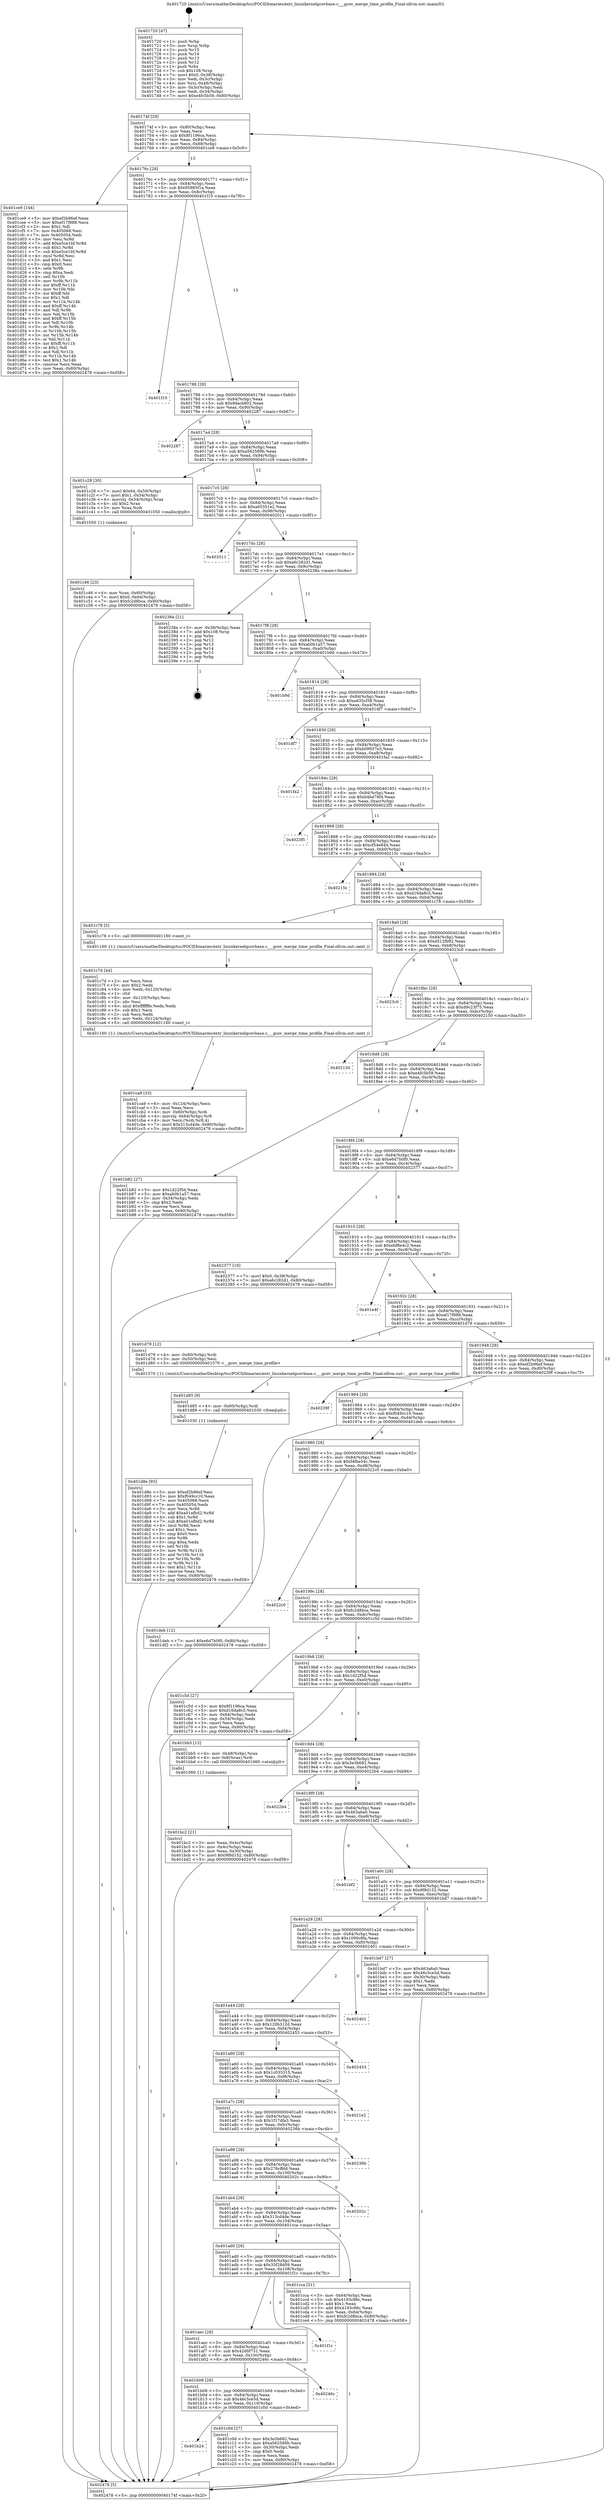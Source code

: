 digraph "0x401720" {
  label = "0x401720 (/mnt/c/Users/mathe/Desktop/tcc/POCII/binaries/extr_linuxkernelgcovbase.c___gcov_merge_time_profile_Final-ollvm.out::main(0))"
  labelloc = "t"
  node[shape=record]

  Entry [label="",width=0.3,height=0.3,shape=circle,fillcolor=black,style=filled]
  "0x40174f" [label="{
     0x40174f [29]\l
     | [instrs]\l
     &nbsp;&nbsp;0x40174f \<+3\>: mov -0x80(%rbp),%eax\l
     &nbsp;&nbsp;0x401752 \<+2\>: mov %eax,%ecx\l
     &nbsp;&nbsp;0x401754 \<+6\>: sub $0x8f1196ca,%ecx\l
     &nbsp;&nbsp;0x40175a \<+6\>: mov %eax,-0x84(%rbp)\l
     &nbsp;&nbsp;0x401760 \<+6\>: mov %ecx,-0x88(%rbp)\l
     &nbsp;&nbsp;0x401766 \<+6\>: je 0000000000401ce9 \<main+0x5c9\>\l
  }"]
  "0x401ce9" [label="{
     0x401ce9 [144]\l
     | [instrs]\l
     &nbsp;&nbsp;0x401ce9 \<+5\>: mov $0xef2b96ef,%eax\l
     &nbsp;&nbsp;0x401cee \<+5\>: mov $0xef17f988,%ecx\l
     &nbsp;&nbsp;0x401cf3 \<+2\>: mov $0x1,%dl\l
     &nbsp;&nbsp;0x401cf5 \<+7\>: mov 0x405068,%esi\l
     &nbsp;&nbsp;0x401cfc \<+7\>: mov 0x405054,%edi\l
     &nbsp;&nbsp;0x401d03 \<+3\>: mov %esi,%r8d\l
     &nbsp;&nbsp;0x401d06 \<+7\>: add $0xe5ce1bf,%r8d\l
     &nbsp;&nbsp;0x401d0d \<+4\>: sub $0x1,%r8d\l
     &nbsp;&nbsp;0x401d11 \<+7\>: sub $0xe5ce1bf,%r8d\l
     &nbsp;&nbsp;0x401d18 \<+4\>: imul %r8d,%esi\l
     &nbsp;&nbsp;0x401d1c \<+3\>: and $0x1,%esi\l
     &nbsp;&nbsp;0x401d1f \<+3\>: cmp $0x0,%esi\l
     &nbsp;&nbsp;0x401d22 \<+4\>: sete %r9b\l
     &nbsp;&nbsp;0x401d26 \<+3\>: cmp $0xa,%edi\l
     &nbsp;&nbsp;0x401d29 \<+4\>: setl %r10b\l
     &nbsp;&nbsp;0x401d2d \<+3\>: mov %r9b,%r11b\l
     &nbsp;&nbsp;0x401d30 \<+4\>: xor $0xff,%r11b\l
     &nbsp;&nbsp;0x401d34 \<+3\>: mov %r10b,%bl\l
     &nbsp;&nbsp;0x401d37 \<+3\>: xor $0xff,%bl\l
     &nbsp;&nbsp;0x401d3a \<+3\>: xor $0x1,%dl\l
     &nbsp;&nbsp;0x401d3d \<+3\>: mov %r11b,%r14b\l
     &nbsp;&nbsp;0x401d40 \<+4\>: and $0xff,%r14b\l
     &nbsp;&nbsp;0x401d44 \<+3\>: and %dl,%r9b\l
     &nbsp;&nbsp;0x401d47 \<+3\>: mov %bl,%r15b\l
     &nbsp;&nbsp;0x401d4a \<+4\>: and $0xff,%r15b\l
     &nbsp;&nbsp;0x401d4e \<+3\>: and %dl,%r10b\l
     &nbsp;&nbsp;0x401d51 \<+3\>: or %r9b,%r14b\l
     &nbsp;&nbsp;0x401d54 \<+3\>: or %r10b,%r15b\l
     &nbsp;&nbsp;0x401d57 \<+3\>: xor %r15b,%r14b\l
     &nbsp;&nbsp;0x401d5a \<+3\>: or %bl,%r11b\l
     &nbsp;&nbsp;0x401d5d \<+4\>: xor $0xff,%r11b\l
     &nbsp;&nbsp;0x401d61 \<+3\>: or $0x1,%dl\l
     &nbsp;&nbsp;0x401d64 \<+3\>: and %dl,%r11b\l
     &nbsp;&nbsp;0x401d67 \<+3\>: or %r11b,%r14b\l
     &nbsp;&nbsp;0x401d6a \<+4\>: test $0x1,%r14b\l
     &nbsp;&nbsp;0x401d6e \<+3\>: cmovne %ecx,%eax\l
     &nbsp;&nbsp;0x401d71 \<+3\>: mov %eax,-0x80(%rbp)\l
     &nbsp;&nbsp;0x401d74 \<+5\>: jmp 0000000000402478 \<main+0xd58\>\l
  }"]
  "0x40176c" [label="{
     0x40176c [28]\l
     | [instrs]\l
     &nbsp;&nbsp;0x40176c \<+5\>: jmp 0000000000401771 \<main+0x51\>\l
     &nbsp;&nbsp;0x401771 \<+6\>: mov -0x84(%rbp),%eax\l
     &nbsp;&nbsp;0x401777 \<+5\>: sub $0x95985f1a,%eax\l
     &nbsp;&nbsp;0x40177c \<+6\>: mov %eax,-0x8c(%rbp)\l
     &nbsp;&nbsp;0x401782 \<+6\>: je 0000000000401f10 \<main+0x7f0\>\l
  }"]
  Exit [label="",width=0.3,height=0.3,shape=circle,fillcolor=black,style=filled,peripheries=2]
  "0x401f10" [label="{
     0x401f10\l
  }", style=dashed]
  "0x401788" [label="{
     0x401788 [28]\l
     | [instrs]\l
     &nbsp;&nbsp;0x401788 \<+5\>: jmp 000000000040178d \<main+0x6d\>\l
     &nbsp;&nbsp;0x40178d \<+6\>: mov -0x84(%rbp),%eax\l
     &nbsp;&nbsp;0x401793 \<+5\>: sub $0x9dacb802,%eax\l
     &nbsp;&nbsp;0x401798 \<+6\>: mov %eax,-0x90(%rbp)\l
     &nbsp;&nbsp;0x40179e \<+6\>: je 0000000000402287 \<main+0xb67\>\l
  }"]
  "0x401d8e" [label="{
     0x401d8e [93]\l
     | [instrs]\l
     &nbsp;&nbsp;0x401d8e \<+5\>: mov $0xef2b96ef,%esi\l
     &nbsp;&nbsp;0x401d93 \<+5\>: mov $0xf049cc10,%eax\l
     &nbsp;&nbsp;0x401d98 \<+7\>: mov 0x405068,%ecx\l
     &nbsp;&nbsp;0x401d9f \<+7\>: mov 0x405054,%edx\l
     &nbsp;&nbsp;0x401da6 \<+3\>: mov %ecx,%r8d\l
     &nbsp;&nbsp;0x401da9 \<+7\>: add $0xa01afbd2,%r8d\l
     &nbsp;&nbsp;0x401db0 \<+4\>: sub $0x1,%r8d\l
     &nbsp;&nbsp;0x401db4 \<+7\>: sub $0xa01afbd2,%r8d\l
     &nbsp;&nbsp;0x401dbb \<+4\>: imul %r8d,%ecx\l
     &nbsp;&nbsp;0x401dbf \<+3\>: and $0x1,%ecx\l
     &nbsp;&nbsp;0x401dc2 \<+3\>: cmp $0x0,%ecx\l
     &nbsp;&nbsp;0x401dc5 \<+4\>: sete %r9b\l
     &nbsp;&nbsp;0x401dc9 \<+3\>: cmp $0xa,%edx\l
     &nbsp;&nbsp;0x401dcc \<+4\>: setl %r10b\l
     &nbsp;&nbsp;0x401dd0 \<+3\>: mov %r9b,%r11b\l
     &nbsp;&nbsp;0x401dd3 \<+3\>: and %r10b,%r11b\l
     &nbsp;&nbsp;0x401dd6 \<+3\>: xor %r10b,%r9b\l
     &nbsp;&nbsp;0x401dd9 \<+3\>: or %r9b,%r11b\l
     &nbsp;&nbsp;0x401ddc \<+4\>: test $0x1,%r11b\l
     &nbsp;&nbsp;0x401de0 \<+3\>: cmovne %eax,%esi\l
     &nbsp;&nbsp;0x401de3 \<+3\>: mov %esi,-0x80(%rbp)\l
     &nbsp;&nbsp;0x401de6 \<+5\>: jmp 0000000000402478 \<main+0xd58\>\l
  }"]
  "0x402287" [label="{
     0x402287\l
  }", style=dashed]
  "0x4017a4" [label="{
     0x4017a4 [28]\l
     | [instrs]\l
     &nbsp;&nbsp;0x4017a4 \<+5\>: jmp 00000000004017a9 \<main+0x89\>\l
     &nbsp;&nbsp;0x4017a9 \<+6\>: mov -0x84(%rbp),%eax\l
     &nbsp;&nbsp;0x4017af \<+5\>: sub $0xa562589b,%eax\l
     &nbsp;&nbsp;0x4017b4 \<+6\>: mov %eax,-0x94(%rbp)\l
     &nbsp;&nbsp;0x4017ba \<+6\>: je 0000000000401c28 \<main+0x508\>\l
  }"]
  "0x401d85" [label="{
     0x401d85 [9]\l
     | [instrs]\l
     &nbsp;&nbsp;0x401d85 \<+4\>: mov -0x60(%rbp),%rdi\l
     &nbsp;&nbsp;0x401d89 \<+5\>: call 0000000000401030 \<free@plt\>\l
     | [calls]\l
     &nbsp;&nbsp;0x401030 \{1\} (unknown)\l
  }"]
  "0x401c28" [label="{
     0x401c28 [30]\l
     | [instrs]\l
     &nbsp;&nbsp;0x401c28 \<+7\>: movl $0x64,-0x50(%rbp)\l
     &nbsp;&nbsp;0x401c2f \<+7\>: movl $0x1,-0x54(%rbp)\l
     &nbsp;&nbsp;0x401c36 \<+4\>: movslq -0x54(%rbp),%rax\l
     &nbsp;&nbsp;0x401c3a \<+4\>: shl $0x2,%rax\l
     &nbsp;&nbsp;0x401c3e \<+3\>: mov %rax,%rdi\l
     &nbsp;&nbsp;0x401c41 \<+5\>: call 0000000000401050 \<malloc@plt\>\l
     | [calls]\l
     &nbsp;&nbsp;0x401050 \{1\} (unknown)\l
  }"]
  "0x4017c0" [label="{
     0x4017c0 [28]\l
     | [instrs]\l
     &nbsp;&nbsp;0x4017c0 \<+5\>: jmp 00000000004017c5 \<main+0xa5\>\l
     &nbsp;&nbsp;0x4017c5 \<+6\>: mov -0x84(%rbp),%eax\l
     &nbsp;&nbsp;0x4017cb \<+5\>: sub $0xa65351e2,%eax\l
     &nbsp;&nbsp;0x4017d0 \<+6\>: mov %eax,-0x98(%rbp)\l
     &nbsp;&nbsp;0x4017d6 \<+6\>: je 0000000000402011 \<main+0x8f1\>\l
  }"]
  "0x401ca9" [label="{
     0x401ca9 [33]\l
     | [instrs]\l
     &nbsp;&nbsp;0x401ca9 \<+6\>: mov -0x124(%rbp),%ecx\l
     &nbsp;&nbsp;0x401caf \<+3\>: imul %eax,%ecx\l
     &nbsp;&nbsp;0x401cb2 \<+4\>: mov -0x60(%rbp),%rdi\l
     &nbsp;&nbsp;0x401cb6 \<+4\>: movslq -0x64(%rbp),%r8\l
     &nbsp;&nbsp;0x401cba \<+4\>: mov %ecx,(%rdi,%r8,4)\l
     &nbsp;&nbsp;0x401cbe \<+7\>: movl $0x313cd4de,-0x80(%rbp)\l
     &nbsp;&nbsp;0x401cc5 \<+5\>: jmp 0000000000402478 \<main+0xd58\>\l
  }"]
  "0x402011" [label="{
     0x402011\l
  }", style=dashed]
  "0x4017dc" [label="{
     0x4017dc [28]\l
     | [instrs]\l
     &nbsp;&nbsp;0x4017dc \<+5\>: jmp 00000000004017e1 \<main+0xc1\>\l
     &nbsp;&nbsp;0x4017e1 \<+6\>: mov -0x84(%rbp),%eax\l
     &nbsp;&nbsp;0x4017e7 \<+5\>: sub $0xa6c282d1,%eax\l
     &nbsp;&nbsp;0x4017ec \<+6\>: mov %eax,-0x9c(%rbp)\l
     &nbsp;&nbsp;0x4017f2 \<+6\>: je 000000000040238a \<main+0xc6a\>\l
  }"]
  "0x401c7d" [label="{
     0x401c7d [44]\l
     | [instrs]\l
     &nbsp;&nbsp;0x401c7d \<+2\>: xor %ecx,%ecx\l
     &nbsp;&nbsp;0x401c7f \<+5\>: mov $0x2,%edx\l
     &nbsp;&nbsp;0x401c84 \<+6\>: mov %edx,-0x120(%rbp)\l
     &nbsp;&nbsp;0x401c8a \<+1\>: cltd\l
     &nbsp;&nbsp;0x401c8b \<+6\>: mov -0x120(%rbp),%esi\l
     &nbsp;&nbsp;0x401c91 \<+2\>: idiv %esi\l
     &nbsp;&nbsp;0x401c93 \<+6\>: imul $0xfffffffe,%edx,%edx\l
     &nbsp;&nbsp;0x401c99 \<+3\>: sub $0x1,%ecx\l
     &nbsp;&nbsp;0x401c9c \<+2\>: sub %ecx,%edx\l
     &nbsp;&nbsp;0x401c9e \<+6\>: mov %edx,-0x124(%rbp)\l
     &nbsp;&nbsp;0x401ca4 \<+5\>: call 0000000000401160 \<next_i\>\l
     | [calls]\l
     &nbsp;&nbsp;0x401160 \{1\} (/mnt/c/Users/mathe/Desktop/tcc/POCII/binaries/extr_linuxkernelgcovbase.c___gcov_merge_time_profile_Final-ollvm.out::next_i)\l
  }"]
  "0x40238a" [label="{
     0x40238a [21]\l
     | [instrs]\l
     &nbsp;&nbsp;0x40238a \<+3\>: mov -0x38(%rbp),%eax\l
     &nbsp;&nbsp;0x40238d \<+7\>: add $0x108,%rsp\l
     &nbsp;&nbsp;0x402394 \<+1\>: pop %rbx\l
     &nbsp;&nbsp;0x402395 \<+2\>: pop %r12\l
     &nbsp;&nbsp;0x402397 \<+2\>: pop %r13\l
     &nbsp;&nbsp;0x402399 \<+2\>: pop %r14\l
     &nbsp;&nbsp;0x40239b \<+2\>: pop %r15\l
     &nbsp;&nbsp;0x40239d \<+1\>: pop %rbp\l
     &nbsp;&nbsp;0x40239e \<+1\>: ret\l
  }"]
  "0x4017f8" [label="{
     0x4017f8 [28]\l
     | [instrs]\l
     &nbsp;&nbsp;0x4017f8 \<+5\>: jmp 00000000004017fd \<main+0xdd\>\l
     &nbsp;&nbsp;0x4017fd \<+6\>: mov -0x84(%rbp),%eax\l
     &nbsp;&nbsp;0x401803 \<+5\>: sub $0xab0b1a57,%eax\l
     &nbsp;&nbsp;0x401808 \<+6\>: mov %eax,-0xa0(%rbp)\l
     &nbsp;&nbsp;0x40180e \<+6\>: je 0000000000401b9d \<main+0x47d\>\l
  }"]
  "0x401c46" [label="{
     0x401c46 [23]\l
     | [instrs]\l
     &nbsp;&nbsp;0x401c46 \<+4\>: mov %rax,-0x60(%rbp)\l
     &nbsp;&nbsp;0x401c4a \<+7\>: movl $0x0,-0x64(%rbp)\l
     &nbsp;&nbsp;0x401c51 \<+7\>: movl $0xfc2d8bca,-0x80(%rbp)\l
     &nbsp;&nbsp;0x401c58 \<+5\>: jmp 0000000000402478 \<main+0xd58\>\l
  }"]
  "0x401b9d" [label="{
     0x401b9d\l
  }", style=dashed]
  "0x401814" [label="{
     0x401814 [28]\l
     | [instrs]\l
     &nbsp;&nbsp;0x401814 \<+5\>: jmp 0000000000401819 \<main+0xf9\>\l
     &nbsp;&nbsp;0x401819 \<+6\>: mov -0x84(%rbp),%eax\l
     &nbsp;&nbsp;0x40181f \<+5\>: sub $0xad35cf38,%eax\l
     &nbsp;&nbsp;0x401824 \<+6\>: mov %eax,-0xa4(%rbp)\l
     &nbsp;&nbsp;0x40182a \<+6\>: je 0000000000401df7 \<main+0x6d7\>\l
  }"]
  "0x401b24" [label="{
     0x401b24\l
  }", style=dashed]
  "0x401df7" [label="{
     0x401df7\l
  }", style=dashed]
  "0x401830" [label="{
     0x401830 [28]\l
     | [instrs]\l
     &nbsp;&nbsp;0x401830 \<+5\>: jmp 0000000000401835 \<main+0x115\>\l
     &nbsp;&nbsp;0x401835 \<+6\>: mov -0x84(%rbp),%eax\l
     &nbsp;&nbsp;0x40183b \<+5\>: sub $0xb09937e3,%eax\l
     &nbsp;&nbsp;0x401840 \<+6\>: mov %eax,-0xa8(%rbp)\l
     &nbsp;&nbsp;0x401846 \<+6\>: je 0000000000401fa2 \<main+0x882\>\l
  }"]
  "0x401c0d" [label="{
     0x401c0d [27]\l
     | [instrs]\l
     &nbsp;&nbsp;0x401c0d \<+5\>: mov $0x3e3b682,%eax\l
     &nbsp;&nbsp;0x401c12 \<+5\>: mov $0xa562589b,%ecx\l
     &nbsp;&nbsp;0x401c17 \<+3\>: mov -0x30(%rbp),%edx\l
     &nbsp;&nbsp;0x401c1a \<+3\>: cmp $0x0,%edx\l
     &nbsp;&nbsp;0x401c1d \<+3\>: cmove %ecx,%eax\l
     &nbsp;&nbsp;0x401c20 \<+3\>: mov %eax,-0x80(%rbp)\l
     &nbsp;&nbsp;0x401c23 \<+5\>: jmp 0000000000402478 \<main+0xd58\>\l
  }"]
  "0x401fa2" [label="{
     0x401fa2\l
  }", style=dashed]
  "0x40184c" [label="{
     0x40184c [28]\l
     | [instrs]\l
     &nbsp;&nbsp;0x40184c \<+5\>: jmp 0000000000401851 \<main+0x131\>\l
     &nbsp;&nbsp;0x401851 \<+6\>: mov -0x84(%rbp),%eax\l
     &nbsp;&nbsp;0x401857 \<+5\>: sub $0xb4bd78f4,%eax\l
     &nbsp;&nbsp;0x40185c \<+6\>: mov %eax,-0xac(%rbp)\l
     &nbsp;&nbsp;0x401862 \<+6\>: je 00000000004023f5 \<main+0xcd5\>\l
  }"]
  "0x401b08" [label="{
     0x401b08 [28]\l
     | [instrs]\l
     &nbsp;&nbsp;0x401b08 \<+5\>: jmp 0000000000401b0d \<main+0x3ed\>\l
     &nbsp;&nbsp;0x401b0d \<+6\>: mov -0x84(%rbp),%eax\l
     &nbsp;&nbsp;0x401b13 \<+5\>: sub $0x46c5ce5d,%eax\l
     &nbsp;&nbsp;0x401b18 \<+6\>: mov %eax,-0x110(%rbp)\l
     &nbsp;&nbsp;0x401b1e \<+6\>: je 0000000000401c0d \<main+0x4ed\>\l
  }"]
  "0x4023f5" [label="{
     0x4023f5\l
  }", style=dashed]
  "0x401868" [label="{
     0x401868 [28]\l
     | [instrs]\l
     &nbsp;&nbsp;0x401868 \<+5\>: jmp 000000000040186d \<main+0x14d\>\l
     &nbsp;&nbsp;0x40186d \<+6\>: mov -0x84(%rbp),%eax\l
     &nbsp;&nbsp;0x401873 \<+5\>: sub $0xcf54e844,%eax\l
     &nbsp;&nbsp;0x401878 \<+6\>: mov %eax,-0xb0(%rbp)\l
     &nbsp;&nbsp;0x40187e \<+6\>: je 000000000040215c \<main+0xa3c\>\l
  }"]
  "0x40246c" [label="{
     0x40246c\l
  }", style=dashed]
  "0x40215c" [label="{
     0x40215c\l
  }", style=dashed]
  "0x401884" [label="{
     0x401884 [28]\l
     | [instrs]\l
     &nbsp;&nbsp;0x401884 \<+5\>: jmp 0000000000401889 \<main+0x169\>\l
     &nbsp;&nbsp;0x401889 \<+6\>: mov -0x84(%rbp),%eax\l
     &nbsp;&nbsp;0x40188f \<+5\>: sub $0xd16da8c5,%eax\l
     &nbsp;&nbsp;0x401894 \<+6\>: mov %eax,-0xb4(%rbp)\l
     &nbsp;&nbsp;0x40189a \<+6\>: je 0000000000401c78 \<main+0x558\>\l
  }"]
  "0x401aec" [label="{
     0x401aec [28]\l
     | [instrs]\l
     &nbsp;&nbsp;0x401aec \<+5\>: jmp 0000000000401af1 \<main+0x3d1\>\l
     &nbsp;&nbsp;0x401af1 \<+6\>: mov -0x84(%rbp),%eax\l
     &nbsp;&nbsp;0x401af7 \<+5\>: sub $0x42d0f731,%eax\l
     &nbsp;&nbsp;0x401afc \<+6\>: mov %eax,-0x10c(%rbp)\l
     &nbsp;&nbsp;0x401b02 \<+6\>: je 000000000040246c \<main+0xd4c\>\l
  }"]
  "0x401c78" [label="{
     0x401c78 [5]\l
     | [instrs]\l
     &nbsp;&nbsp;0x401c78 \<+5\>: call 0000000000401160 \<next_i\>\l
     | [calls]\l
     &nbsp;&nbsp;0x401160 \{1\} (/mnt/c/Users/mathe/Desktop/tcc/POCII/binaries/extr_linuxkernelgcovbase.c___gcov_merge_time_profile_Final-ollvm.out::next_i)\l
  }"]
  "0x4018a0" [label="{
     0x4018a0 [28]\l
     | [instrs]\l
     &nbsp;&nbsp;0x4018a0 \<+5\>: jmp 00000000004018a5 \<main+0x185\>\l
     &nbsp;&nbsp;0x4018a5 \<+6\>: mov -0x84(%rbp),%eax\l
     &nbsp;&nbsp;0x4018ab \<+5\>: sub $0xd512fb92,%eax\l
     &nbsp;&nbsp;0x4018b0 \<+6\>: mov %eax,-0xb8(%rbp)\l
     &nbsp;&nbsp;0x4018b6 \<+6\>: je 00000000004023c0 \<main+0xca0\>\l
  }"]
  "0x401f1c" [label="{
     0x401f1c\l
  }", style=dashed]
  "0x4023c0" [label="{
     0x4023c0\l
  }", style=dashed]
  "0x4018bc" [label="{
     0x4018bc [28]\l
     | [instrs]\l
     &nbsp;&nbsp;0x4018bc \<+5\>: jmp 00000000004018c1 \<main+0x1a1\>\l
     &nbsp;&nbsp;0x4018c1 \<+6\>: mov -0x84(%rbp),%eax\l
     &nbsp;&nbsp;0x4018c7 \<+5\>: sub $0xd9c23f75,%eax\l
     &nbsp;&nbsp;0x4018cc \<+6\>: mov %eax,-0xbc(%rbp)\l
     &nbsp;&nbsp;0x4018d2 \<+6\>: je 0000000000402150 \<main+0xa30\>\l
  }"]
  "0x401ad0" [label="{
     0x401ad0 [28]\l
     | [instrs]\l
     &nbsp;&nbsp;0x401ad0 \<+5\>: jmp 0000000000401ad5 \<main+0x3b5\>\l
     &nbsp;&nbsp;0x401ad5 \<+6\>: mov -0x84(%rbp),%eax\l
     &nbsp;&nbsp;0x401adb \<+5\>: sub $0x35f28d09,%eax\l
     &nbsp;&nbsp;0x401ae0 \<+6\>: mov %eax,-0x108(%rbp)\l
     &nbsp;&nbsp;0x401ae6 \<+6\>: je 0000000000401f1c \<main+0x7fc\>\l
  }"]
  "0x402150" [label="{
     0x402150\l
  }", style=dashed]
  "0x4018d8" [label="{
     0x4018d8 [28]\l
     | [instrs]\l
     &nbsp;&nbsp;0x4018d8 \<+5\>: jmp 00000000004018dd \<main+0x1bd\>\l
     &nbsp;&nbsp;0x4018dd \<+6\>: mov -0x84(%rbp),%eax\l
     &nbsp;&nbsp;0x4018e3 \<+5\>: sub $0xe4fc5b59,%eax\l
     &nbsp;&nbsp;0x4018e8 \<+6\>: mov %eax,-0xc0(%rbp)\l
     &nbsp;&nbsp;0x4018ee \<+6\>: je 0000000000401b82 \<main+0x462\>\l
  }"]
  "0x401cca" [label="{
     0x401cca [31]\l
     | [instrs]\l
     &nbsp;&nbsp;0x401cca \<+3\>: mov -0x64(%rbp),%eax\l
     &nbsp;&nbsp;0x401ccd \<+5\>: sub $0x4193c86c,%eax\l
     &nbsp;&nbsp;0x401cd2 \<+3\>: add $0x1,%eax\l
     &nbsp;&nbsp;0x401cd5 \<+5\>: add $0x4193c86c,%eax\l
     &nbsp;&nbsp;0x401cda \<+3\>: mov %eax,-0x64(%rbp)\l
     &nbsp;&nbsp;0x401cdd \<+7\>: movl $0xfc2d8bca,-0x80(%rbp)\l
     &nbsp;&nbsp;0x401ce4 \<+5\>: jmp 0000000000402478 \<main+0xd58\>\l
  }"]
  "0x401b82" [label="{
     0x401b82 [27]\l
     | [instrs]\l
     &nbsp;&nbsp;0x401b82 \<+5\>: mov $0x1d22f5d,%eax\l
     &nbsp;&nbsp;0x401b87 \<+5\>: mov $0xab0b1a57,%ecx\l
     &nbsp;&nbsp;0x401b8c \<+3\>: mov -0x34(%rbp),%edx\l
     &nbsp;&nbsp;0x401b8f \<+3\>: cmp $0x2,%edx\l
     &nbsp;&nbsp;0x401b92 \<+3\>: cmovne %ecx,%eax\l
     &nbsp;&nbsp;0x401b95 \<+3\>: mov %eax,-0x80(%rbp)\l
     &nbsp;&nbsp;0x401b98 \<+5\>: jmp 0000000000402478 \<main+0xd58\>\l
  }"]
  "0x4018f4" [label="{
     0x4018f4 [28]\l
     | [instrs]\l
     &nbsp;&nbsp;0x4018f4 \<+5\>: jmp 00000000004018f9 \<main+0x1d9\>\l
     &nbsp;&nbsp;0x4018f9 \<+6\>: mov -0x84(%rbp),%eax\l
     &nbsp;&nbsp;0x4018ff \<+5\>: sub $0xe6d7b0f0,%eax\l
     &nbsp;&nbsp;0x401904 \<+6\>: mov %eax,-0xc4(%rbp)\l
     &nbsp;&nbsp;0x40190a \<+6\>: je 0000000000402377 \<main+0xc57\>\l
  }"]
  "0x402478" [label="{
     0x402478 [5]\l
     | [instrs]\l
     &nbsp;&nbsp;0x402478 \<+5\>: jmp 000000000040174f \<main+0x2f\>\l
  }"]
  "0x401720" [label="{
     0x401720 [47]\l
     | [instrs]\l
     &nbsp;&nbsp;0x401720 \<+1\>: push %rbp\l
     &nbsp;&nbsp;0x401721 \<+3\>: mov %rsp,%rbp\l
     &nbsp;&nbsp;0x401724 \<+2\>: push %r15\l
     &nbsp;&nbsp;0x401726 \<+2\>: push %r14\l
     &nbsp;&nbsp;0x401728 \<+2\>: push %r13\l
     &nbsp;&nbsp;0x40172a \<+2\>: push %r12\l
     &nbsp;&nbsp;0x40172c \<+1\>: push %rbx\l
     &nbsp;&nbsp;0x40172d \<+7\>: sub $0x108,%rsp\l
     &nbsp;&nbsp;0x401734 \<+7\>: movl $0x0,-0x38(%rbp)\l
     &nbsp;&nbsp;0x40173b \<+3\>: mov %edi,-0x3c(%rbp)\l
     &nbsp;&nbsp;0x40173e \<+4\>: mov %rsi,-0x48(%rbp)\l
     &nbsp;&nbsp;0x401742 \<+3\>: mov -0x3c(%rbp),%edi\l
     &nbsp;&nbsp;0x401745 \<+3\>: mov %edi,-0x34(%rbp)\l
     &nbsp;&nbsp;0x401748 \<+7\>: movl $0xe4fc5b59,-0x80(%rbp)\l
  }"]
  "0x401ab4" [label="{
     0x401ab4 [28]\l
     | [instrs]\l
     &nbsp;&nbsp;0x401ab4 \<+5\>: jmp 0000000000401ab9 \<main+0x399\>\l
     &nbsp;&nbsp;0x401ab9 \<+6\>: mov -0x84(%rbp),%eax\l
     &nbsp;&nbsp;0x401abf \<+5\>: sub $0x313cd4de,%eax\l
     &nbsp;&nbsp;0x401ac4 \<+6\>: mov %eax,-0x104(%rbp)\l
     &nbsp;&nbsp;0x401aca \<+6\>: je 0000000000401cca \<main+0x5aa\>\l
  }"]
  "0x402377" [label="{
     0x402377 [19]\l
     | [instrs]\l
     &nbsp;&nbsp;0x402377 \<+7\>: movl $0x0,-0x38(%rbp)\l
     &nbsp;&nbsp;0x40237e \<+7\>: movl $0xa6c282d1,-0x80(%rbp)\l
     &nbsp;&nbsp;0x402385 \<+5\>: jmp 0000000000402478 \<main+0xd58\>\l
  }"]
  "0x401910" [label="{
     0x401910 [28]\l
     | [instrs]\l
     &nbsp;&nbsp;0x401910 \<+5\>: jmp 0000000000401915 \<main+0x1f5\>\l
     &nbsp;&nbsp;0x401915 \<+6\>: mov -0x84(%rbp),%eax\l
     &nbsp;&nbsp;0x40191b \<+5\>: sub $0xebf8e4c2,%eax\l
     &nbsp;&nbsp;0x401920 \<+6\>: mov %eax,-0xc8(%rbp)\l
     &nbsp;&nbsp;0x401926 \<+6\>: je 0000000000401e4f \<main+0x72f\>\l
  }"]
  "0x40202c" [label="{
     0x40202c\l
  }", style=dashed]
  "0x401e4f" [label="{
     0x401e4f\l
  }", style=dashed]
  "0x40192c" [label="{
     0x40192c [28]\l
     | [instrs]\l
     &nbsp;&nbsp;0x40192c \<+5\>: jmp 0000000000401931 \<main+0x211\>\l
     &nbsp;&nbsp;0x401931 \<+6\>: mov -0x84(%rbp),%eax\l
     &nbsp;&nbsp;0x401937 \<+5\>: sub $0xef17f988,%eax\l
     &nbsp;&nbsp;0x40193c \<+6\>: mov %eax,-0xcc(%rbp)\l
     &nbsp;&nbsp;0x401942 \<+6\>: je 0000000000401d79 \<main+0x659\>\l
  }"]
  "0x401a98" [label="{
     0x401a98 [28]\l
     | [instrs]\l
     &nbsp;&nbsp;0x401a98 \<+5\>: jmp 0000000000401a9d \<main+0x37d\>\l
     &nbsp;&nbsp;0x401a9d \<+6\>: mov -0x84(%rbp),%eax\l
     &nbsp;&nbsp;0x401aa3 \<+5\>: sub $0x276cffdd,%eax\l
     &nbsp;&nbsp;0x401aa8 \<+6\>: mov %eax,-0x100(%rbp)\l
     &nbsp;&nbsp;0x401aae \<+6\>: je 000000000040202c \<main+0x90c\>\l
  }"]
  "0x401d79" [label="{
     0x401d79 [12]\l
     | [instrs]\l
     &nbsp;&nbsp;0x401d79 \<+4\>: mov -0x60(%rbp),%rdi\l
     &nbsp;&nbsp;0x401d7d \<+3\>: mov -0x50(%rbp),%esi\l
     &nbsp;&nbsp;0x401d80 \<+5\>: call 0000000000401570 \<__gcov_merge_time_profile\>\l
     | [calls]\l
     &nbsp;&nbsp;0x401570 \{1\} (/mnt/c/Users/mathe/Desktop/tcc/POCII/binaries/extr_linuxkernelgcovbase.c___gcov_merge_time_profile_Final-ollvm.out::__gcov_merge_time_profile)\l
  }"]
  "0x401948" [label="{
     0x401948 [28]\l
     | [instrs]\l
     &nbsp;&nbsp;0x401948 \<+5\>: jmp 000000000040194d \<main+0x22d\>\l
     &nbsp;&nbsp;0x40194d \<+6\>: mov -0x84(%rbp),%eax\l
     &nbsp;&nbsp;0x401953 \<+5\>: sub $0xef2b96ef,%eax\l
     &nbsp;&nbsp;0x401958 \<+6\>: mov %eax,-0xd0(%rbp)\l
     &nbsp;&nbsp;0x40195e \<+6\>: je 000000000040239f \<main+0xc7f\>\l
  }"]
  "0x40236b" [label="{
     0x40236b\l
  }", style=dashed]
  "0x40239f" [label="{
     0x40239f\l
  }", style=dashed]
  "0x401964" [label="{
     0x401964 [28]\l
     | [instrs]\l
     &nbsp;&nbsp;0x401964 \<+5\>: jmp 0000000000401969 \<main+0x249\>\l
     &nbsp;&nbsp;0x401969 \<+6\>: mov -0x84(%rbp),%eax\l
     &nbsp;&nbsp;0x40196f \<+5\>: sub $0xf049cc10,%eax\l
     &nbsp;&nbsp;0x401974 \<+6\>: mov %eax,-0xd4(%rbp)\l
     &nbsp;&nbsp;0x40197a \<+6\>: je 0000000000401deb \<main+0x6cb\>\l
  }"]
  "0x401a7c" [label="{
     0x401a7c [28]\l
     | [instrs]\l
     &nbsp;&nbsp;0x401a7c \<+5\>: jmp 0000000000401a81 \<main+0x361\>\l
     &nbsp;&nbsp;0x401a81 \<+6\>: mov -0x84(%rbp),%eax\l
     &nbsp;&nbsp;0x401a87 \<+5\>: sub $0x1f17dfa3,%eax\l
     &nbsp;&nbsp;0x401a8c \<+6\>: mov %eax,-0xfc(%rbp)\l
     &nbsp;&nbsp;0x401a92 \<+6\>: je 000000000040236b \<main+0xc4b\>\l
  }"]
  "0x401deb" [label="{
     0x401deb [12]\l
     | [instrs]\l
     &nbsp;&nbsp;0x401deb \<+7\>: movl $0xe6d7b0f0,-0x80(%rbp)\l
     &nbsp;&nbsp;0x401df2 \<+5\>: jmp 0000000000402478 \<main+0xd58\>\l
  }"]
  "0x401980" [label="{
     0x401980 [28]\l
     | [instrs]\l
     &nbsp;&nbsp;0x401980 \<+5\>: jmp 0000000000401985 \<main+0x265\>\l
     &nbsp;&nbsp;0x401985 \<+6\>: mov -0x84(%rbp),%eax\l
     &nbsp;&nbsp;0x40198b \<+5\>: sub $0xf4fbe54c,%eax\l
     &nbsp;&nbsp;0x401990 \<+6\>: mov %eax,-0xd8(%rbp)\l
     &nbsp;&nbsp;0x401996 \<+6\>: je 00000000004022c0 \<main+0xba0\>\l
  }"]
  "0x4021e2" [label="{
     0x4021e2\l
  }", style=dashed]
  "0x4022c0" [label="{
     0x4022c0\l
  }", style=dashed]
  "0x40199c" [label="{
     0x40199c [28]\l
     | [instrs]\l
     &nbsp;&nbsp;0x40199c \<+5\>: jmp 00000000004019a1 \<main+0x281\>\l
     &nbsp;&nbsp;0x4019a1 \<+6\>: mov -0x84(%rbp),%eax\l
     &nbsp;&nbsp;0x4019a7 \<+5\>: sub $0xfc2d8bca,%eax\l
     &nbsp;&nbsp;0x4019ac \<+6\>: mov %eax,-0xdc(%rbp)\l
     &nbsp;&nbsp;0x4019b2 \<+6\>: je 0000000000401c5d \<main+0x53d\>\l
  }"]
  "0x401a60" [label="{
     0x401a60 [28]\l
     | [instrs]\l
     &nbsp;&nbsp;0x401a60 \<+5\>: jmp 0000000000401a65 \<main+0x345\>\l
     &nbsp;&nbsp;0x401a65 \<+6\>: mov -0x84(%rbp),%eax\l
     &nbsp;&nbsp;0x401a6b \<+5\>: sub $0x1c035315,%eax\l
     &nbsp;&nbsp;0x401a70 \<+6\>: mov %eax,-0xf8(%rbp)\l
     &nbsp;&nbsp;0x401a76 \<+6\>: je 00000000004021e2 \<main+0xac2\>\l
  }"]
  "0x401c5d" [label="{
     0x401c5d [27]\l
     | [instrs]\l
     &nbsp;&nbsp;0x401c5d \<+5\>: mov $0x8f1196ca,%eax\l
     &nbsp;&nbsp;0x401c62 \<+5\>: mov $0xd16da8c5,%ecx\l
     &nbsp;&nbsp;0x401c67 \<+3\>: mov -0x64(%rbp),%edx\l
     &nbsp;&nbsp;0x401c6a \<+3\>: cmp -0x54(%rbp),%edx\l
     &nbsp;&nbsp;0x401c6d \<+3\>: cmovl %ecx,%eax\l
     &nbsp;&nbsp;0x401c70 \<+3\>: mov %eax,-0x80(%rbp)\l
     &nbsp;&nbsp;0x401c73 \<+5\>: jmp 0000000000402478 \<main+0xd58\>\l
  }"]
  "0x4019b8" [label="{
     0x4019b8 [28]\l
     | [instrs]\l
     &nbsp;&nbsp;0x4019b8 \<+5\>: jmp 00000000004019bd \<main+0x29d\>\l
     &nbsp;&nbsp;0x4019bd \<+6\>: mov -0x84(%rbp),%eax\l
     &nbsp;&nbsp;0x4019c3 \<+5\>: sub $0x1d22f5d,%eax\l
     &nbsp;&nbsp;0x4019c8 \<+6\>: mov %eax,-0xe0(%rbp)\l
     &nbsp;&nbsp;0x4019ce \<+6\>: je 0000000000401bb5 \<main+0x495\>\l
  }"]
  "0x402453" [label="{
     0x402453\l
  }", style=dashed]
  "0x401bb5" [label="{
     0x401bb5 [13]\l
     | [instrs]\l
     &nbsp;&nbsp;0x401bb5 \<+4\>: mov -0x48(%rbp),%rax\l
     &nbsp;&nbsp;0x401bb9 \<+4\>: mov 0x8(%rax),%rdi\l
     &nbsp;&nbsp;0x401bbd \<+5\>: call 0000000000401060 \<atoi@plt\>\l
     | [calls]\l
     &nbsp;&nbsp;0x401060 \{1\} (unknown)\l
  }"]
  "0x4019d4" [label="{
     0x4019d4 [28]\l
     | [instrs]\l
     &nbsp;&nbsp;0x4019d4 \<+5\>: jmp 00000000004019d9 \<main+0x2b9\>\l
     &nbsp;&nbsp;0x4019d9 \<+6\>: mov -0x84(%rbp),%eax\l
     &nbsp;&nbsp;0x4019df \<+5\>: sub $0x3e3b682,%eax\l
     &nbsp;&nbsp;0x4019e4 \<+6\>: mov %eax,-0xe4(%rbp)\l
     &nbsp;&nbsp;0x4019ea \<+6\>: je 00000000004022b4 \<main+0xb94\>\l
  }"]
  "0x401bc2" [label="{
     0x401bc2 [21]\l
     | [instrs]\l
     &nbsp;&nbsp;0x401bc2 \<+3\>: mov %eax,-0x4c(%rbp)\l
     &nbsp;&nbsp;0x401bc5 \<+3\>: mov -0x4c(%rbp),%eax\l
     &nbsp;&nbsp;0x401bc8 \<+3\>: mov %eax,-0x30(%rbp)\l
     &nbsp;&nbsp;0x401bcb \<+7\>: movl $0x9f8d152,-0x80(%rbp)\l
     &nbsp;&nbsp;0x401bd2 \<+5\>: jmp 0000000000402478 \<main+0xd58\>\l
  }"]
  "0x401a44" [label="{
     0x401a44 [28]\l
     | [instrs]\l
     &nbsp;&nbsp;0x401a44 \<+5\>: jmp 0000000000401a49 \<main+0x329\>\l
     &nbsp;&nbsp;0x401a49 \<+6\>: mov -0x84(%rbp),%eax\l
     &nbsp;&nbsp;0x401a4f \<+5\>: sub $0x120b312d,%eax\l
     &nbsp;&nbsp;0x401a54 \<+6\>: mov %eax,-0xf4(%rbp)\l
     &nbsp;&nbsp;0x401a5a \<+6\>: je 0000000000402453 \<main+0xd33\>\l
  }"]
  "0x4022b4" [label="{
     0x4022b4\l
  }", style=dashed]
  "0x4019f0" [label="{
     0x4019f0 [28]\l
     | [instrs]\l
     &nbsp;&nbsp;0x4019f0 \<+5\>: jmp 00000000004019f5 \<main+0x2d5\>\l
     &nbsp;&nbsp;0x4019f5 \<+6\>: mov -0x84(%rbp),%eax\l
     &nbsp;&nbsp;0x4019fb \<+5\>: sub $0x463a6a0,%eax\l
     &nbsp;&nbsp;0x401a00 \<+6\>: mov %eax,-0xe8(%rbp)\l
     &nbsp;&nbsp;0x401a06 \<+6\>: je 0000000000401bf2 \<main+0x4d2\>\l
  }"]
  "0x402401" [label="{
     0x402401\l
  }", style=dashed]
  "0x401bf2" [label="{
     0x401bf2\l
  }", style=dashed]
  "0x401a0c" [label="{
     0x401a0c [28]\l
     | [instrs]\l
     &nbsp;&nbsp;0x401a0c \<+5\>: jmp 0000000000401a11 \<main+0x2f1\>\l
     &nbsp;&nbsp;0x401a11 \<+6\>: mov -0x84(%rbp),%eax\l
     &nbsp;&nbsp;0x401a17 \<+5\>: sub $0x9f8d152,%eax\l
     &nbsp;&nbsp;0x401a1c \<+6\>: mov %eax,-0xec(%rbp)\l
     &nbsp;&nbsp;0x401a22 \<+6\>: je 0000000000401bd7 \<main+0x4b7\>\l
  }"]
  "0x401a28" [label="{
     0x401a28 [28]\l
     | [instrs]\l
     &nbsp;&nbsp;0x401a28 \<+5\>: jmp 0000000000401a2d \<main+0x30d\>\l
     &nbsp;&nbsp;0x401a2d \<+6\>: mov -0x84(%rbp),%eax\l
     &nbsp;&nbsp;0x401a33 \<+5\>: sub $0x1090c8fa,%eax\l
     &nbsp;&nbsp;0x401a38 \<+6\>: mov %eax,-0xf0(%rbp)\l
     &nbsp;&nbsp;0x401a3e \<+6\>: je 0000000000402401 \<main+0xce1\>\l
  }"]
  "0x401bd7" [label="{
     0x401bd7 [27]\l
     | [instrs]\l
     &nbsp;&nbsp;0x401bd7 \<+5\>: mov $0x463a6a0,%eax\l
     &nbsp;&nbsp;0x401bdc \<+5\>: mov $0x46c5ce5d,%ecx\l
     &nbsp;&nbsp;0x401be1 \<+3\>: mov -0x30(%rbp),%edx\l
     &nbsp;&nbsp;0x401be4 \<+3\>: cmp $0x1,%edx\l
     &nbsp;&nbsp;0x401be7 \<+3\>: cmovl %ecx,%eax\l
     &nbsp;&nbsp;0x401bea \<+3\>: mov %eax,-0x80(%rbp)\l
     &nbsp;&nbsp;0x401bed \<+5\>: jmp 0000000000402478 \<main+0xd58\>\l
  }"]
  Entry -> "0x401720" [label=" 1"]
  "0x40174f" -> "0x401ce9" [label=" 1"]
  "0x40174f" -> "0x40176c" [label=" 13"]
  "0x40238a" -> Exit [label=" 1"]
  "0x40176c" -> "0x401f10" [label=" 0"]
  "0x40176c" -> "0x401788" [label=" 13"]
  "0x402377" -> "0x402478" [label=" 1"]
  "0x401788" -> "0x402287" [label=" 0"]
  "0x401788" -> "0x4017a4" [label=" 13"]
  "0x401deb" -> "0x402478" [label=" 1"]
  "0x4017a4" -> "0x401c28" [label=" 1"]
  "0x4017a4" -> "0x4017c0" [label=" 12"]
  "0x401d8e" -> "0x402478" [label=" 1"]
  "0x4017c0" -> "0x402011" [label=" 0"]
  "0x4017c0" -> "0x4017dc" [label=" 12"]
  "0x401d85" -> "0x401d8e" [label=" 1"]
  "0x4017dc" -> "0x40238a" [label=" 1"]
  "0x4017dc" -> "0x4017f8" [label=" 11"]
  "0x401d79" -> "0x401d85" [label=" 1"]
  "0x4017f8" -> "0x401b9d" [label=" 0"]
  "0x4017f8" -> "0x401814" [label=" 11"]
  "0x401ce9" -> "0x402478" [label=" 1"]
  "0x401814" -> "0x401df7" [label=" 0"]
  "0x401814" -> "0x401830" [label=" 11"]
  "0x401cca" -> "0x402478" [label=" 1"]
  "0x401830" -> "0x401fa2" [label=" 0"]
  "0x401830" -> "0x40184c" [label=" 11"]
  "0x401ca9" -> "0x402478" [label=" 1"]
  "0x40184c" -> "0x4023f5" [label=" 0"]
  "0x40184c" -> "0x401868" [label=" 11"]
  "0x401c78" -> "0x401c7d" [label=" 1"]
  "0x401868" -> "0x40215c" [label=" 0"]
  "0x401868" -> "0x401884" [label=" 11"]
  "0x401c5d" -> "0x402478" [label=" 2"]
  "0x401884" -> "0x401c78" [label=" 1"]
  "0x401884" -> "0x4018a0" [label=" 10"]
  "0x401c28" -> "0x401c46" [label=" 1"]
  "0x4018a0" -> "0x4023c0" [label=" 0"]
  "0x4018a0" -> "0x4018bc" [label=" 10"]
  "0x401c0d" -> "0x402478" [label=" 1"]
  "0x4018bc" -> "0x402150" [label=" 0"]
  "0x4018bc" -> "0x4018d8" [label=" 10"]
  "0x401b08" -> "0x401c0d" [label=" 1"]
  "0x4018d8" -> "0x401b82" [label=" 1"]
  "0x4018d8" -> "0x4018f4" [label=" 9"]
  "0x401b82" -> "0x402478" [label=" 1"]
  "0x401720" -> "0x40174f" [label=" 1"]
  "0x402478" -> "0x40174f" [label=" 13"]
  "0x401c7d" -> "0x401ca9" [label=" 1"]
  "0x4018f4" -> "0x402377" [label=" 1"]
  "0x4018f4" -> "0x401910" [label=" 8"]
  "0x401aec" -> "0x40246c" [label=" 0"]
  "0x401910" -> "0x401e4f" [label=" 0"]
  "0x401910" -> "0x40192c" [label=" 8"]
  "0x401c46" -> "0x402478" [label=" 1"]
  "0x40192c" -> "0x401d79" [label=" 1"]
  "0x40192c" -> "0x401948" [label=" 7"]
  "0x401ad0" -> "0x401f1c" [label=" 0"]
  "0x401948" -> "0x40239f" [label=" 0"]
  "0x401948" -> "0x401964" [label=" 7"]
  "0x401b08" -> "0x401b24" [label=" 0"]
  "0x401964" -> "0x401deb" [label=" 1"]
  "0x401964" -> "0x401980" [label=" 6"]
  "0x401ab4" -> "0x401cca" [label=" 1"]
  "0x401980" -> "0x4022c0" [label=" 0"]
  "0x401980" -> "0x40199c" [label=" 6"]
  "0x401aec" -> "0x401b08" [label=" 1"]
  "0x40199c" -> "0x401c5d" [label=" 2"]
  "0x40199c" -> "0x4019b8" [label=" 4"]
  "0x401a98" -> "0x40202c" [label=" 0"]
  "0x4019b8" -> "0x401bb5" [label=" 1"]
  "0x4019b8" -> "0x4019d4" [label=" 3"]
  "0x401bb5" -> "0x401bc2" [label=" 1"]
  "0x401bc2" -> "0x402478" [label=" 1"]
  "0x401ad0" -> "0x401aec" [label=" 1"]
  "0x4019d4" -> "0x4022b4" [label=" 0"]
  "0x4019d4" -> "0x4019f0" [label=" 3"]
  "0x401a7c" -> "0x40236b" [label=" 0"]
  "0x4019f0" -> "0x401bf2" [label=" 0"]
  "0x4019f0" -> "0x401a0c" [label=" 3"]
  "0x401ab4" -> "0x401ad0" [label=" 1"]
  "0x401a0c" -> "0x401bd7" [label=" 1"]
  "0x401a0c" -> "0x401a28" [label=" 2"]
  "0x401bd7" -> "0x402478" [label=" 1"]
  "0x401a60" -> "0x401a7c" [label=" 2"]
  "0x401a28" -> "0x402401" [label=" 0"]
  "0x401a28" -> "0x401a44" [label=" 2"]
  "0x401a7c" -> "0x401a98" [label=" 2"]
  "0x401a44" -> "0x402453" [label=" 0"]
  "0x401a44" -> "0x401a60" [label=" 2"]
  "0x401a98" -> "0x401ab4" [label=" 2"]
  "0x401a60" -> "0x4021e2" [label=" 0"]
}
